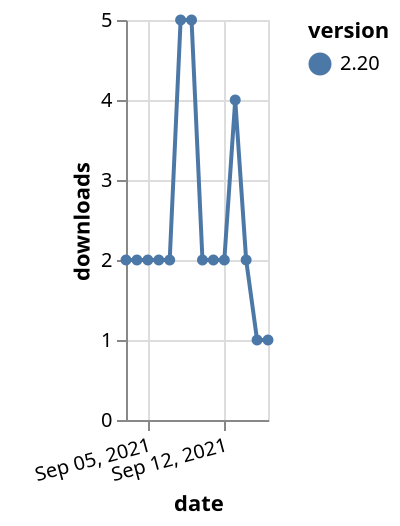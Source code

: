 {"$schema": "https://vega.github.io/schema/vega-lite/v5.json", "description": "A simple bar chart with embedded data.", "data": {"values": [{"date": "2021-09-03", "total": 3182, "delta": 2, "version": "2.20"}, {"date": "2021-09-04", "total": 3184, "delta": 2, "version": "2.20"}, {"date": "2021-09-05", "total": 3186, "delta": 2, "version": "2.20"}, {"date": "2021-09-06", "total": 3188, "delta": 2, "version": "2.20"}, {"date": "2021-09-07", "total": 3190, "delta": 2, "version": "2.20"}, {"date": "2021-09-08", "total": 3195, "delta": 5, "version": "2.20"}, {"date": "2021-09-09", "total": 3200, "delta": 5, "version": "2.20"}, {"date": "2021-09-10", "total": 3202, "delta": 2, "version": "2.20"}, {"date": "2021-09-11", "total": 3204, "delta": 2, "version": "2.20"}, {"date": "2021-09-12", "total": 3206, "delta": 2, "version": "2.20"}, {"date": "2021-09-13", "total": 3210, "delta": 4, "version": "2.20"}, {"date": "2021-09-14", "total": 3212, "delta": 2, "version": "2.20"}, {"date": "2021-09-15", "total": 3213, "delta": 1, "version": "2.20"}, {"date": "2021-09-16", "total": 3214, "delta": 1, "version": "2.20"}]}, "width": "container", "mark": {"type": "line", "point": {"filled": true}}, "encoding": {"x": {"field": "date", "type": "temporal", "timeUnit": "yearmonthdate", "title": "date", "axis": {"labelAngle": -15}}, "y": {"field": "delta", "type": "quantitative", "title": "downloads"}, "color": {"field": "version", "type": "nominal"}, "tooltip": {"field": "delta"}}}
